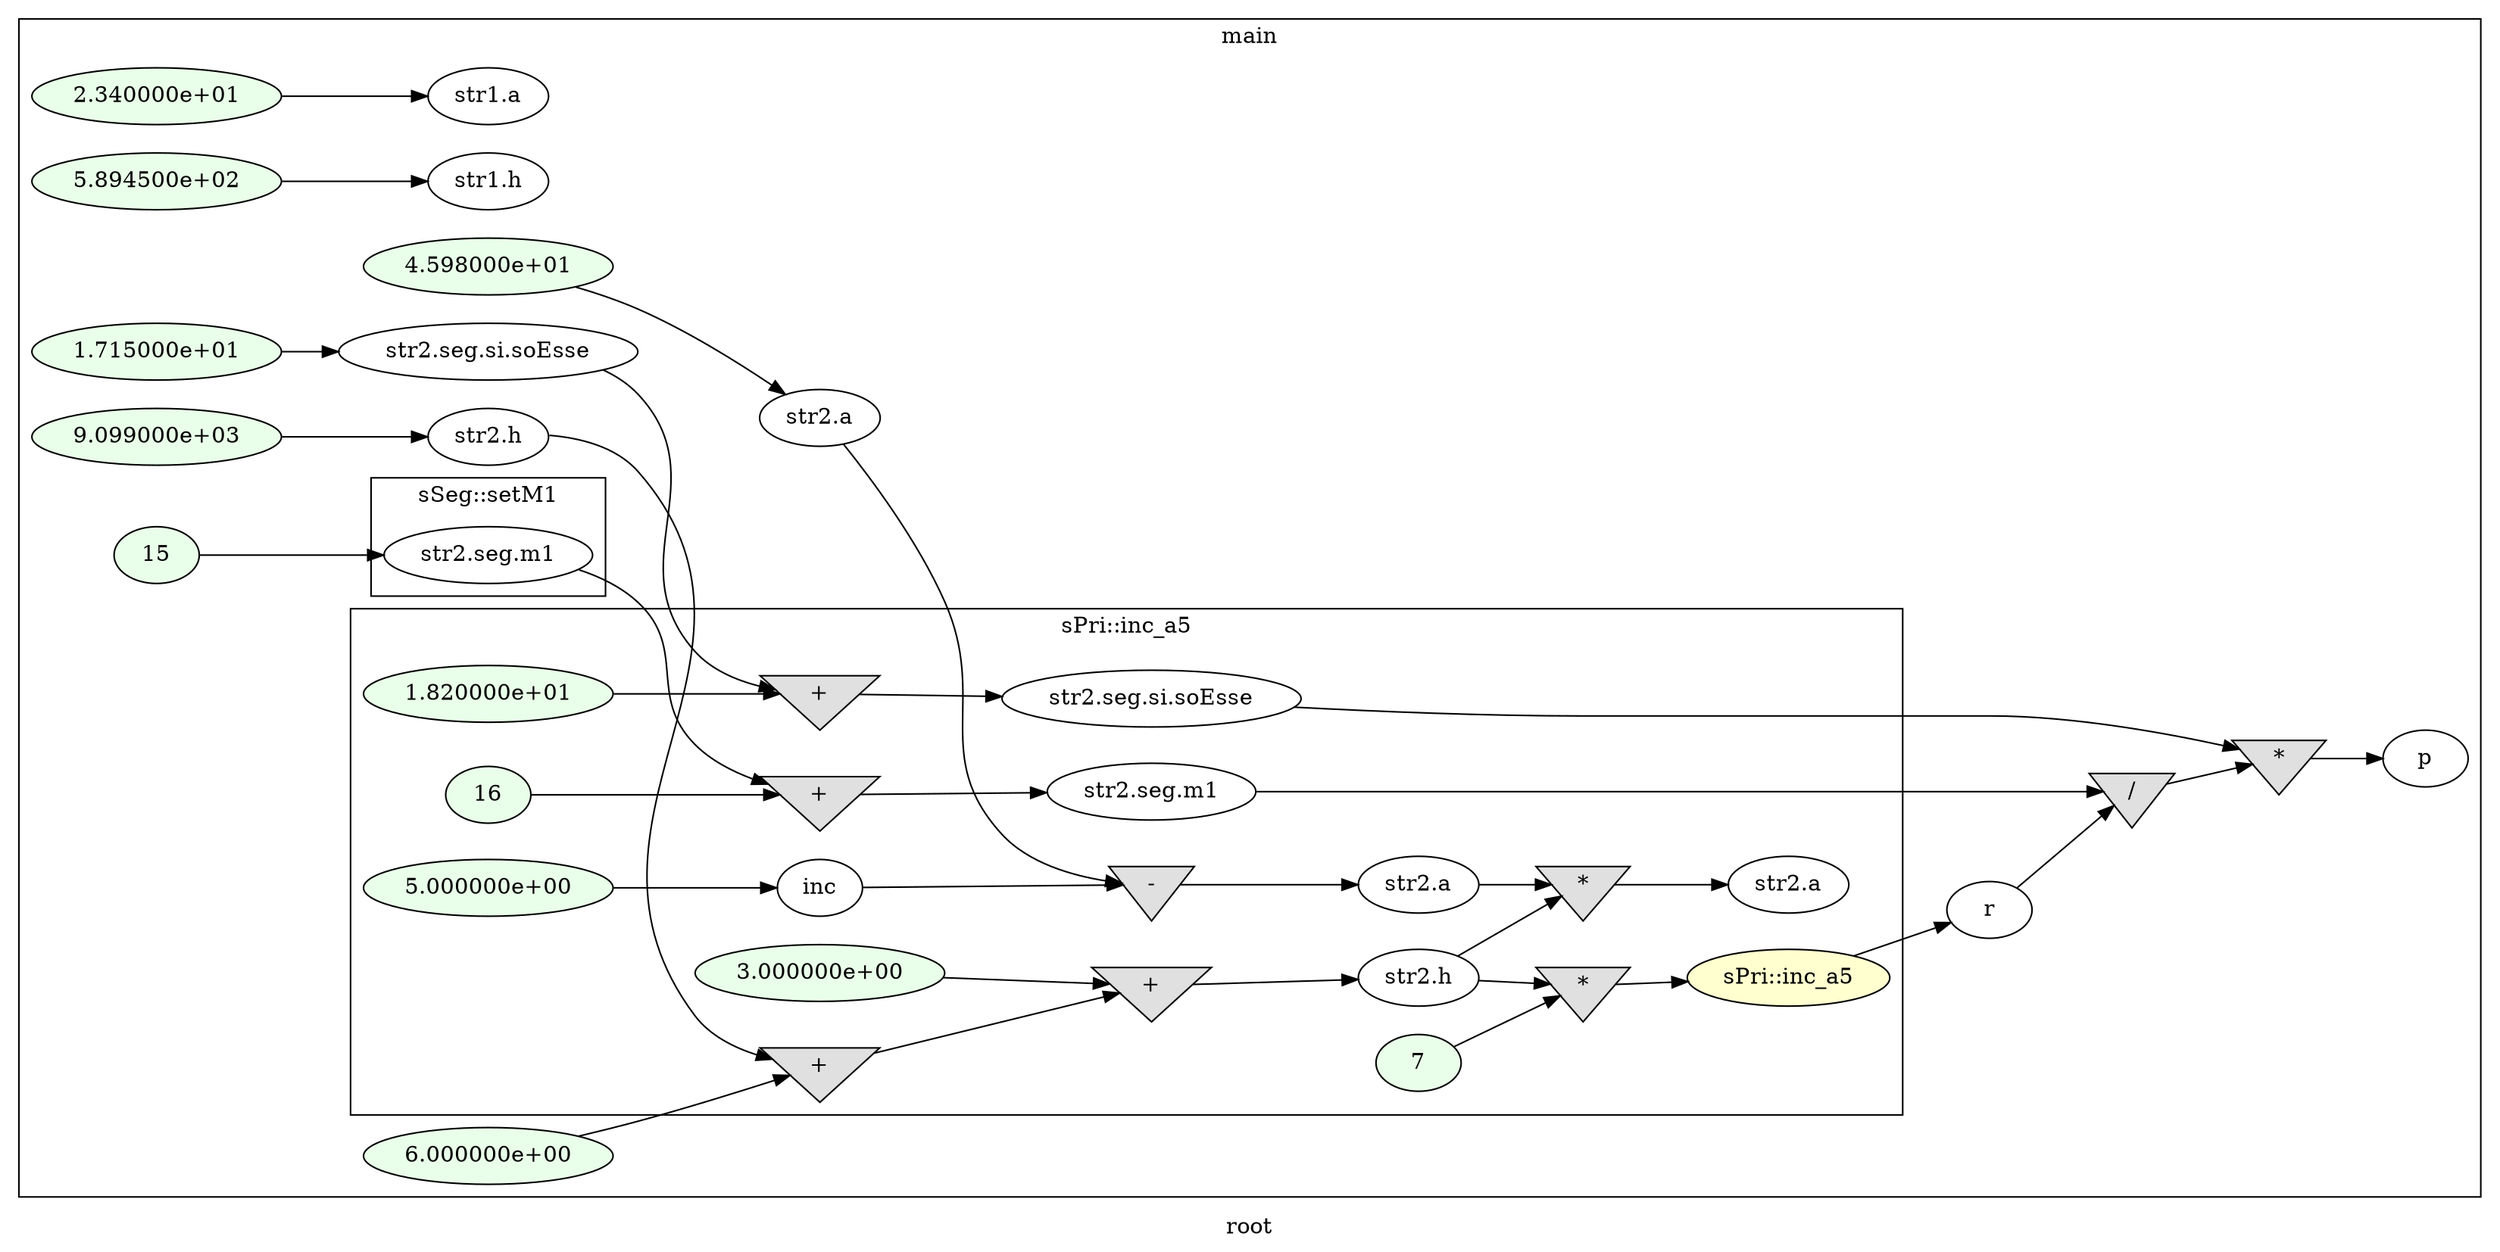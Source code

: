digraph G
{
rankdir=LR;
label = "root";
subgraph cluster_1 {
label = "main";
parent = "G";
startinglines = "20_40_40";
	node_000015 [ label = "2.340000e+01", style=filled, fillcolor="#E9FFE9", startinglines=43 ]
	node_000016 [ label = "str1.a", startingline=43 ]
	node_000017 [ label = "5.894500e+02", style=filled, fillcolor="#E9FFE9", startinglines=44 ]
	node_000018 [ label = "str1.h", startingline=44 ]
	node_000019 [ label = "4.598000e+01", style=filled, fillcolor="#E9FFE9", startinglines=46 ]
	node_000020 [ label = "str2.a", startingline=46 ]
	node_000021 [ label = "9.099000e+03", style=filled, fillcolor="#E9FFE9", startinglines=47 ]
	node_000022 [ label = "str2.h", startingline=47 ]
	node_000023 [ label = "1.715000e+01", style=filled, fillcolor="#E9FFE9", startinglines=49 ]
	node_000024 [ label = "str2.seg.si.soEsse", startingline=49 ]
	node_000025 [ label = "15", style=filled, fillcolor="#E9FFE9", startinglines=50 ]
	node_000027 [ label = "6.000000e+00", style=filled, fillcolor="#E9FFE9", startinglines=52 ]
	node_000047 [ label = "r", startingline=36 ]
	node_000048 [ label = "/", shape=invtriangle, style=filled, fillcolor="#E0E0E0", startinglines=54 ]
	node_000049 [ label = "*", shape=invtriangle, style=filled, fillcolor="#E0E0E0", startinglines=54 ]
	node_000050 [ label = "p", startingline=54 ]
subgraph cluster_2 {
label = "sInterno::sInterno";
parent = "cluster_1";
startinglines = "40_40_41";
}
subgraph cluster_3 {
label = "sSeg::sSeg";
parent = "cluster_1";
startinglines = "40_40_41";
subgraph cluster_4 {
label = "sInterno::sInterno";
parent = "cluster_3";
startinglines = "40_41_7";
}
}
subgraph cluster_5 {
label = "sPri::sPri";
parent = "cluster_1";
startinglines = "40_41_7";
subgraph cluster_6 {
label = "sSeg::sSeg";
parent = "cluster_5";
startinglines = "41_7_20";
subgraph cluster_7 {
label = "sInterno::sInterno";
parent = "cluster_6";
startinglines = "7_20_7";
}
}
}
subgraph cluster_8 {
label = "sPri::sPri";
parent = "cluster_1";
startinglines = "7_20_7";
subgraph cluster_9 {
label = "sSeg::sSeg";
parent = "cluster_8";
startinglines = "20_7_20";
subgraph cluster_10 {
label = "sInterno::sInterno";
parent = "cluster_9";
startinglines = "7_20_7";
}
}
}
subgraph cluster_11 {
label = "sSeg::setM1";
parent = "cluster_1";
startinglines = "47_49_50";
	node_000026 [ label = "str2.seg.m1", startingline=17 ]
}
subgraph cluster_12 {
label = "sPri::inc_a5";
parent = "cluster_1";
startinglines = "50_17_52";
	node_000028 [ label = "5.000000e+00", style=filled, fillcolor="#E9FFE9", startinglines=30 ]
	node_000029 [ label = "inc", startingline=30 ]
	node_000030 [ label = "-", shape=invtriangle, style=filled, fillcolor="#E0E0E0", startinglines=31 ]
	node_000031 [ label = "str2.a", startingline=31 ]
	node_000032 [ label = "+", shape=invtriangle, style=filled, fillcolor="#E0E0E0", startinglines=32 ]
	node_000033 [ label = "3.000000e+00", style=filled, fillcolor="#E9FFE9", startinglines=32 ]
	node_000034 [ label = "+", shape=invtriangle, style=filled, fillcolor="#E0E0E0", startinglines=32 ]
	node_000035 [ label = "str2.h", startingline=32 ]
	node_000036 [ label = "*", shape=invtriangle, style=filled, fillcolor="#E0E0E0", startinglines=33 ]
	node_000037 [ label = "str2.a", startingline=33 ]
	node_000038 [ label = "16", style=filled, fillcolor="#E9FFE9", startinglines=34 ]
	node_000039 [ label = "+", shape=invtriangle, style=filled, fillcolor="#E0E0E0", startinglines=34 ]
	node_000040 [ label = "str2.seg.m1", startingline=34 ]
	node_000041 [ label = "1.820000e+01", style=filled, fillcolor="#E9FFE9", startinglines=35 ]
	node_000042 [ label = "+", shape=invtriangle, style=filled, fillcolor="#E0E0E0", startinglines=35 ]
	node_000043 [ label = "str2.seg.si.soEsse", startingline=35 ]
	node_000044 [ label = "7", style=filled, fillcolor="#E9FFE9", startinglines=36 ]
	node_000045 [ label = "*", shape=invtriangle, style=filled, fillcolor="#E0E0E0", startinglines=36 ]
	node_000046 [ label = "sPri::inc_a5", style=filled, fillcolor="#FFFFD0", startinglines=36 ]
}
}
	node_000015 -> node_000016
	node_000017 -> node_000018
	node_000019 -> node_000020
	node_000020 -> node_000030
	node_000021 -> node_000022
	node_000022 -> node_000032
	node_000023 -> node_000024
	node_000024 -> node_000042
	node_000025 -> node_000026
	node_000027 -> node_000032
	node_000047 -> node_000048
	node_000048 -> node_000049
	node_000049 -> node_000050
	node_000026 -> node_000039
	node_000028 -> node_000029
	node_000029 -> node_000030
	node_000030 -> node_000031
	node_000031 -> node_000036
	node_000032 -> node_000034
	node_000033 -> node_000034
	node_000034 -> node_000035
	node_000035 -> node_000036
	node_000035 -> node_000045
	node_000036 -> node_000037
	node_000038 -> node_000039
	node_000039 -> node_000040
	node_000040 -> node_000048
	node_000041 -> node_000042
	node_000042 -> node_000043
	node_000043 -> node_000049
	node_000044 -> node_000045
	node_000045 -> node_000046
	node_000046 -> node_000047
}
